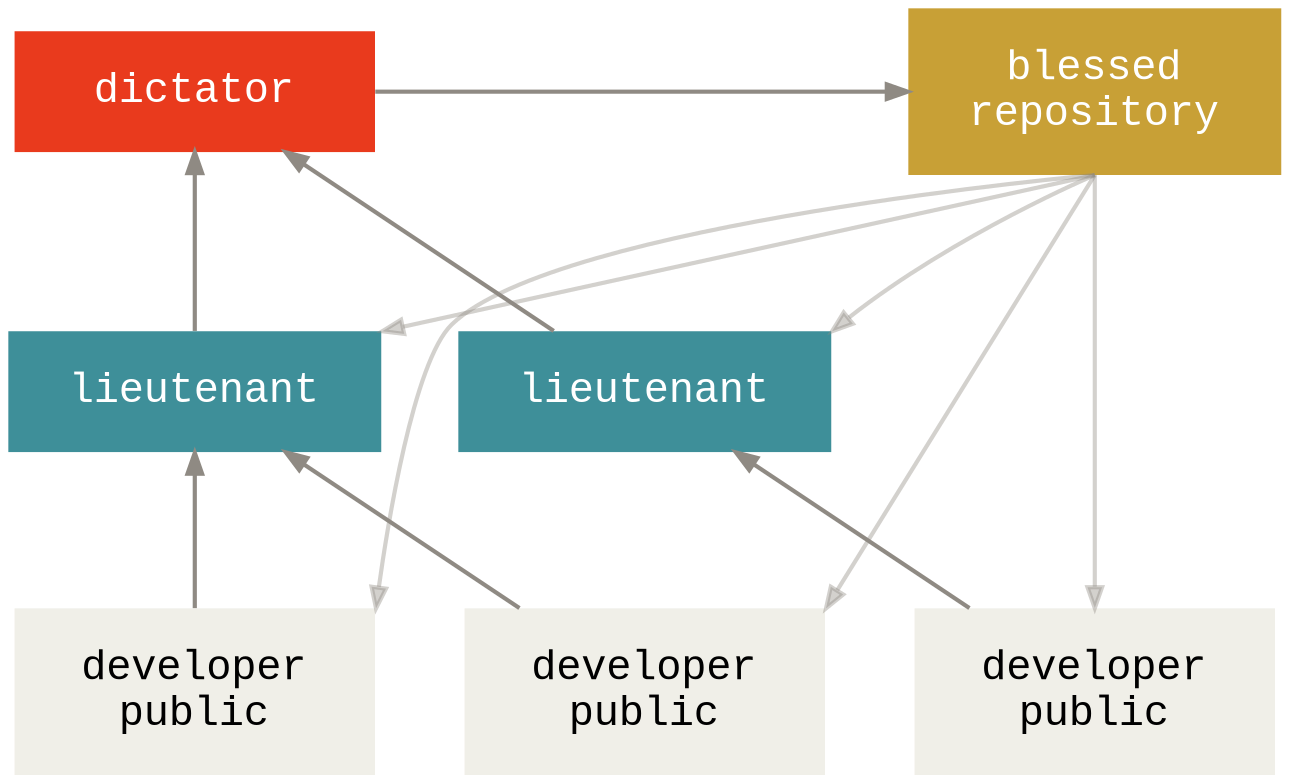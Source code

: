graph Git {
  layout=neato
  bgcolor="transparent"

  ranksep=1
  nodesep=.5

  edge [color="#8f8a83"
        dir="forward"
        penwidth=2]
  node [shape=box
        style="filled"
        fillcolor="#e93a1d"
        fontname="Menlo, Monaco, Consolas, Lucida Console, Courier New, monospace"
        fontsize=20
        fontcolor="#ffffff"
        margin=".4,.25"
        width=2.4
        penwidth=0]

  blessed [fillcolor="#c8a036"
           label="blessed\nrepository"
           pos="6,4!"]

  dictator [fillcolor="#e93a1d"
            label="dictator"
            pos="0,4!"]

  node [fillcolor="#3e8f99"]
  lt1 [label="lieutenant"
       pos="0,2!"]
  lt2 [label="lieutenant"
       pos="3,2!"]

  node [fillcolor="#f0efe8"
        fontcolor="#000000"]
  dev1 [label="developer\npublic"
        pos="0,0!"]
  dev2 [label="developer\npublic"
        pos="3,0!"]
  dev3 [label="developer\npublic",
        pos="6,0!"]

  dictator -- blessed
  lt1 -- dictator
  lt2 -- dictator
  dev1 -- lt1
  dev2 -- lt1
  dev3 -- lt2

  edge [color="#8f8a8364"]
  splines=true
  blessed:s -- dev1:ne
  blessed:s -- dev2:ne
  blessed:s -- dev3
  blessed:s -- lt1:ne
  blessed:s -- lt2:ne
}
